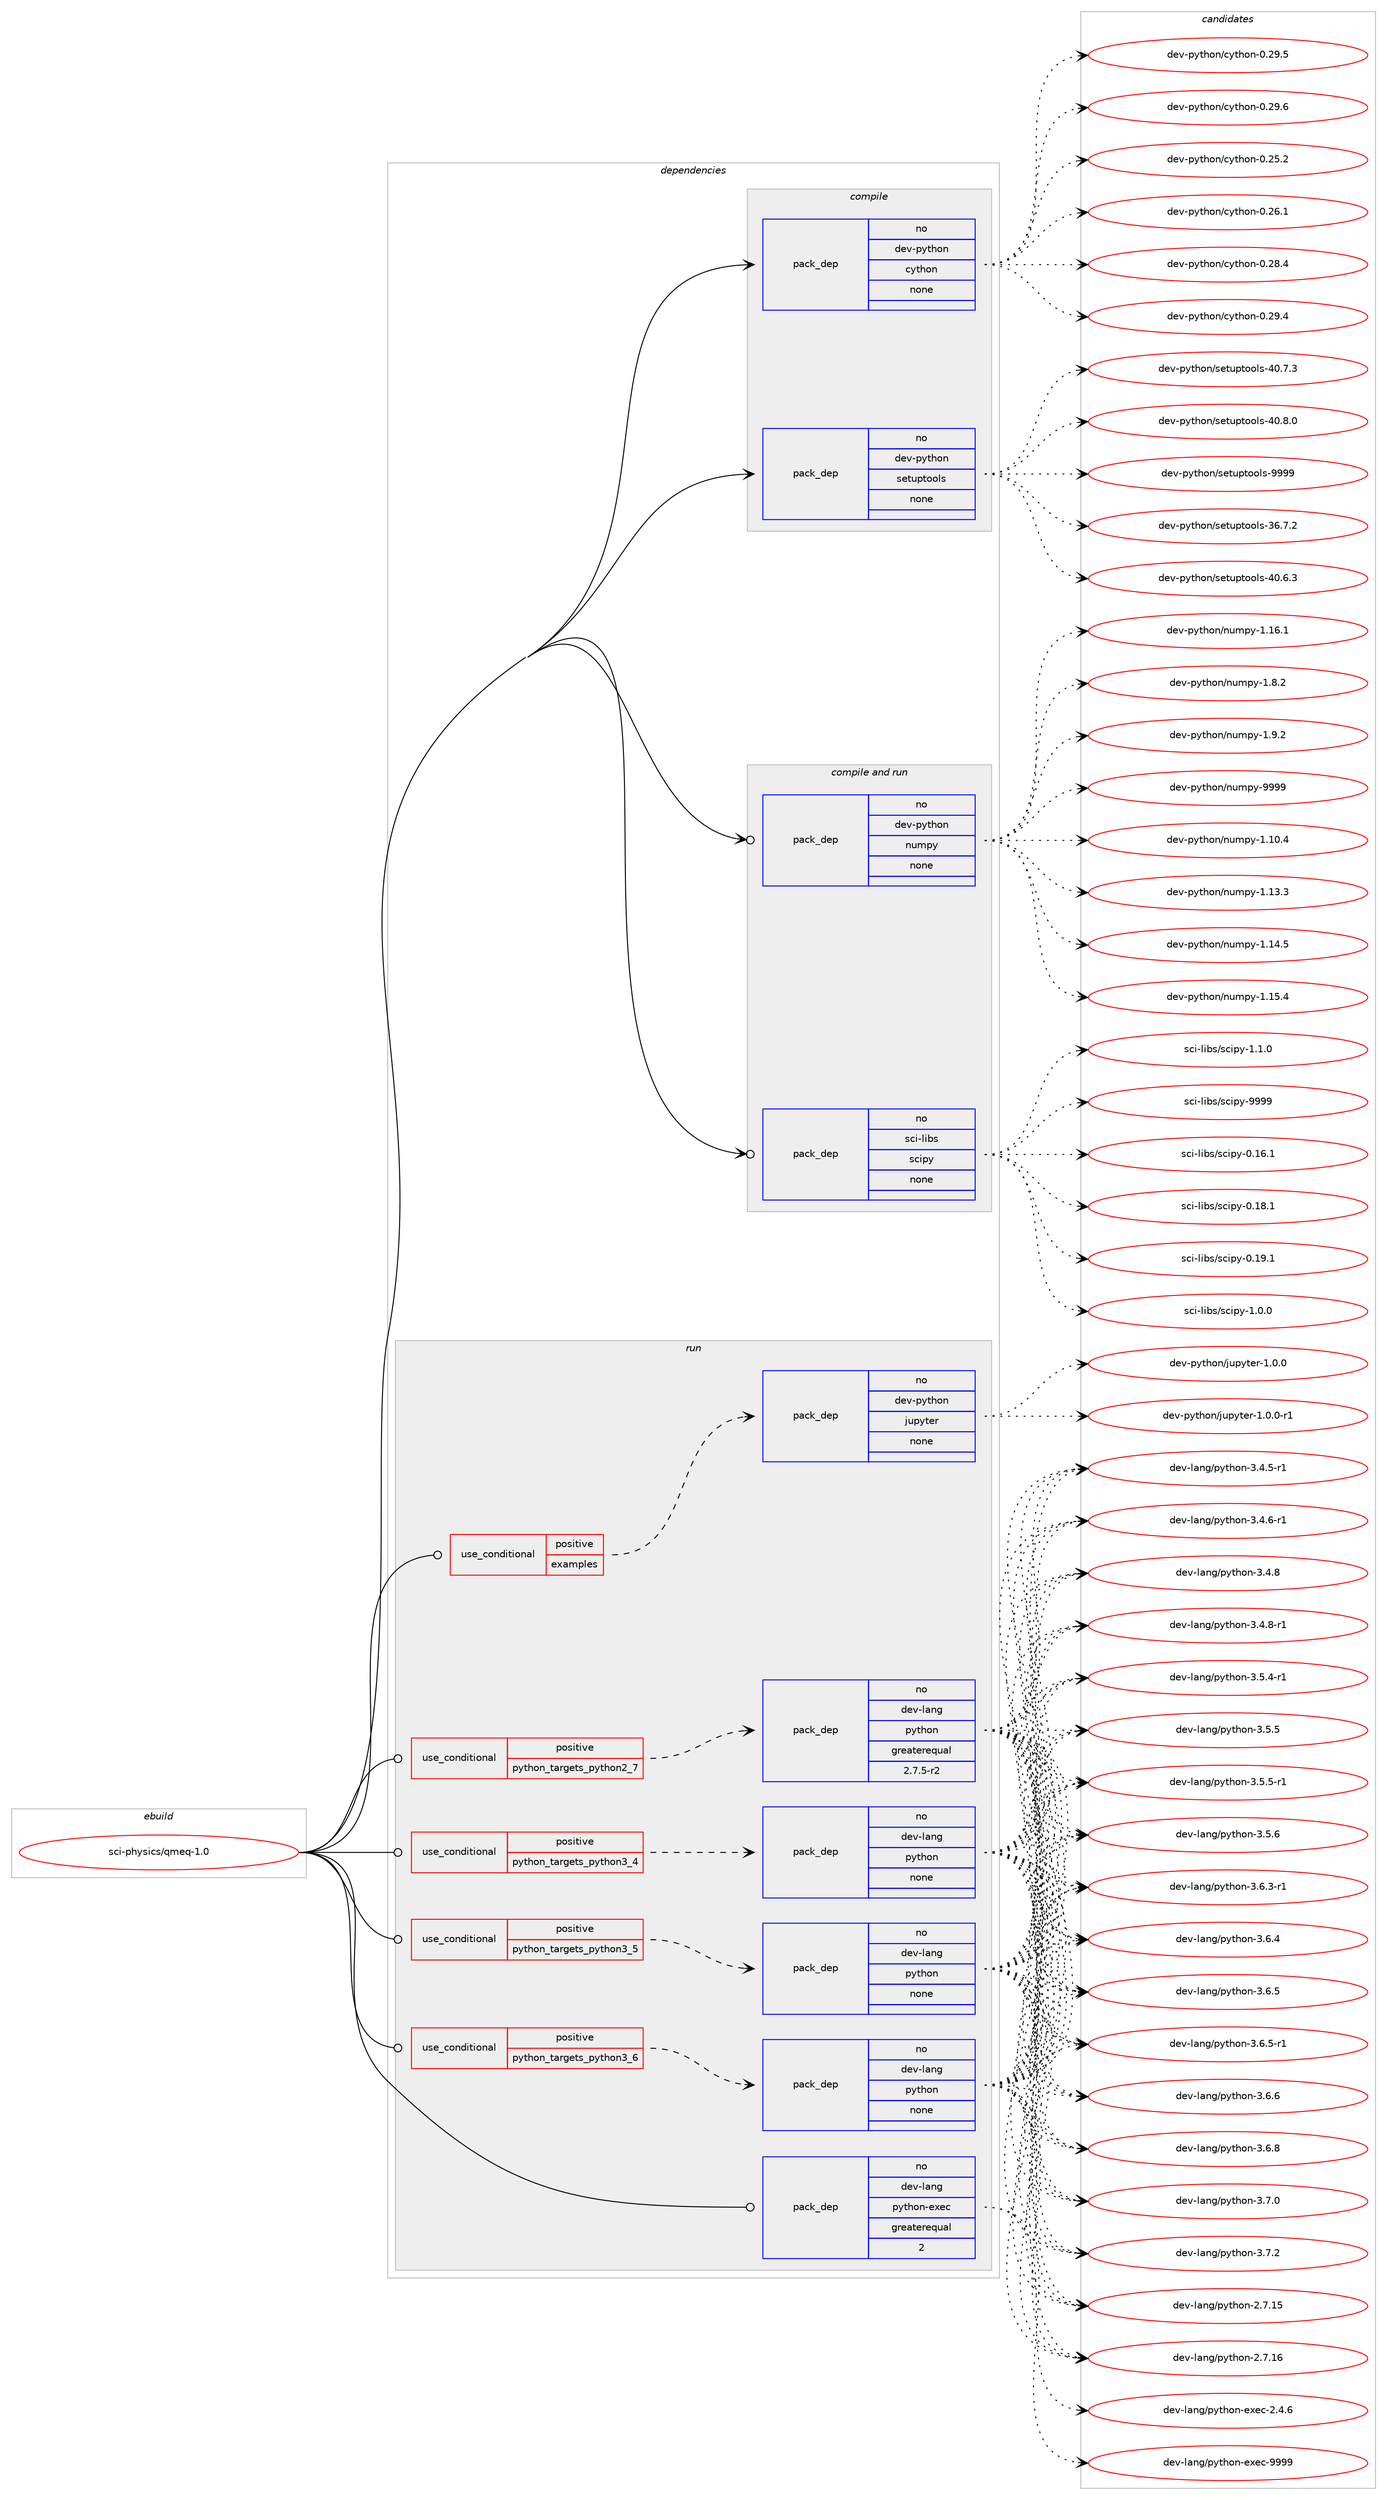 digraph prolog {

# *************
# Graph options
# *************

newrank=true;
concentrate=true;
compound=true;
graph [rankdir=LR,fontname=Helvetica,fontsize=10,ranksep=1.5];#, ranksep=2.5, nodesep=0.2];
edge  [arrowhead=vee];
node  [fontname=Helvetica,fontsize=10];

# **********
# The ebuild
# **********

subgraph cluster_leftcol {
color=gray;
rank=same;
label=<<i>ebuild</i>>;
id [label="sci-physics/qmeq-1.0", color=red, width=4, href="../sci-physics/qmeq-1.0.svg"];
}

# ****************
# The dependencies
# ****************

subgraph cluster_midcol {
color=gray;
label=<<i>dependencies</i>>;
subgraph cluster_compile {
fillcolor="#eeeeee";
style=filled;
label=<<i>compile</i>>;
subgraph pack1217880 {
dependency1700919 [label=<<TABLE BORDER="0" CELLBORDER="1" CELLSPACING="0" CELLPADDING="4" WIDTH="220"><TR><TD ROWSPAN="6" CELLPADDING="30">pack_dep</TD></TR><TR><TD WIDTH="110">no</TD></TR><TR><TD>dev-python</TD></TR><TR><TD>cython</TD></TR><TR><TD>none</TD></TR><TR><TD></TD></TR></TABLE>>, shape=none, color=blue];
}
id:e -> dependency1700919:w [weight=20,style="solid",arrowhead="vee"];
subgraph pack1217881 {
dependency1700920 [label=<<TABLE BORDER="0" CELLBORDER="1" CELLSPACING="0" CELLPADDING="4" WIDTH="220"><TR><TD ROWSPAN="6" CELLPADDING="30">pack_dep</TD></TR><TR><TD WIDTH="110">no</TD></TR><TR><TD>dev-python</TD></TR><TR><TD>setuptools</TD></TR><TR><TD>none</TD></TR><TR><TD></TD></TR></TABLE>>, shape=none, color=blue];
}
id:e -> dependency1700920:w [weight=20,style="solid",arrowhead="vee"];
}
subgraph cluster_compileandrun {
fillcolor="#eeeeee";
style=filled;
label=<<i>compile and run</i>>;
subgraph pack1217882 {
dependency1700921 [label=<<TABLE BORDER="0" CELLBORDER="1" CELLSPACING="0" CELLPADDING="4" WIDTH="220"><TR><TD ROWSPAN="6" CELLPADDING="30">pack_dep</TD></TR><TR><TD WIDTH="110">no</TD></TR><TR><TD>dev-python</TD></TR><TR><TD>numpy</TD></TR><TR><TD>none</TD></TR><TR><TD></TD></TR></TABLE>>, shape=none, color=blue];
}
id:e -> dependency1700921:w [weight=20,style="solid",arrowhead="odotvee"];
subgraph pack1217883 {
dependency1700922 [label=<<TABLE BORDER="0" CELLBORDER="1" CELLSPACING="0" CELLPADDING="4" WIDTH="220"><TR><TD ROWSPAN="6" CELLPADDING="30">pack_dep</TD></TR><TR><TD WIDTH="110">no</TD></TR><TR><TD>sci-libs</TD></TR><TR><TD>scipy</TD></TR><TR><TD>none</TD></TR><TR><TD></TD></TR></TABLE>>, shape=none, color=blue];
}
id:e -> dependency1700922:w [weight=20,style="solid",arrowhead="odotvee"];
}
subgraph cluster_run {
fillcolor="#eeeeee";
style=filled;
label=<<i>run</i>>;
subgraph cond455151 {
dependency1700923 [label=<<TABLE BORDER="0" CELLBORDER="1" CELLSPACING="0" CELLPADDING="4"><TR><TD ROWSPAN="3" CELLPADDING="10">use_conditional</TD></TR><TR><TD>positive</TD></TR><TR><TD>examples</TD></TR></TABLE>>, shape=none, color=red];
subgraph pack1217884 {
dependency1700924 [label=<<TABLE BORDER="0" CELLBORDER="1" CELLSPACING="0" CELLPADDING="4" WIDTH="220"><TR><TD ROWSPAN="6" CELLPADDING="30">pack_dep</TD></TR><TR><TD WIDTH="110">no</TD></TR><TR><TD>dev-python</TD></TR><TR><TD>jupyter</TD></TR><TR><TD>none</TD></TR><TR><TD></TD></TR></TABLE>>, shape=none, color=blue];
}
dependency1700923:e -> dependency1700924:w [weight=20,style="dashed",arrowhead="vee"];
}
id:e -> dependency1700923:w [weight=20,style="solid",arrowhead="odot"];
subgraph cond455152 {
dependency1700925 [label=<<TABLE BORDER="0" CELLBORDER="1" CELLSPACING="0" CELLPADDING="4"><TR><TD ROWSPAN="3" CELLPADDING="10">use_conditional</TD></TR><TR><TD>positive</TD></TR><TR><TD>python_targets_python2_7</TD></TR></TABLE>>, shape=none, color=red];
subgraph pack1217885 {
dependency1700926 [label=<<TABLE BORDER="0" CELLBORDER="1" CELLSPACING="0" CELLPADDING="4" WIDTH="220"><TR><TD ROWSPAN="6" CELLPADDING="30">pack_dep</TD></TR><TR><TD WIDTH="110">no</TD></TR><TR><TD>dev-lang</TD></TR><TR><TD>python</TD></TR><TR><TD>greaterequal</TD></TR><TR><TD>2.7.5-r2</TD></TR></TABLE>>, shape=none, color=blue];
}
dependency1700925:e -> dependency1700926:w [weight=20,style="dashed",arrowhead="vee"];
}
id:e -> dependency1700925:w [weight=20,style="solid",arrowhead="odot"];
subgraph cond455153 {
dependency1700927 [label=<<TABLE BORDER="0" CELLBORDER="1" CELLSPACING="0" CELLPADDING="4"><TR><TD ROWSPAN="3" CELLPADDING="10">use_conditional</TD></TR><TR><TD>positive</TD></TR><TR><TD>python_targets_python3_4</TD></TR></TABLE>>, shape=none, color=red];
subgraph pack1217886 {
dependency1700928 [label=<<TABLE BORDER="0" CELLBORDER="1" CELLSPACING="0" CELLPADDING="4" WIDTH="220"><TR><TD ROWSPAN="6" CELLPADDING="30">pack_dep</TD></TR><TR><TD WIDTH="110">no</TD></TR><TR><TD>dev-lang</TD></TR><TR><TD>python</TD></TR><TR><TD>none</TD></TR><TR><TD></TD></TR></TABLE>>, shape=none, color=blue];
}
dependency1700927:e -> dependency1700928:w [weight=20,style="dashed",arrowhead="vee"];
}
id:e -> dependency1700927:w [weight=20,style="solid",arrowhead="odot"];
subgraph cond455154 {
dependency1700929 [label=<<TABLE BORDER="0" CELLBORDER="1" CELLSPACING="0" CELLPADDING="4"><TR><TD ROWSPAN="3" CELLPADDING="10">use_conditional</TD></TR><TR><TD>positive</TD></TR><TR><TD>python_targets_python3_5</TD></TR></TABLE>>, shape=none, color=red];
subgraph pack1217887 {
dependency1700930 [label=<<TABLE BORDER="0" CELLBORDER="1" CELLSPACING="0" CELLPADDING="4" WIDTH="220"><TR><TD ROWSPAN="6" CELLPADDING="30">pack_dep</TD></TR><TR><TD WIDTH="110">no</TD></TR><TR><TD>dev-lang</TD></TR><TR><TD>python</TD></TR><TR><TD>none</TD></TR><TR><TD></TD></TR></TABLE>>, shape=none, color=blue];
}
dependency1700929:e -> dependency1700930:w [weight=20,style="dashed",arrowhead="vee"];
}
id:e -> dependency1700929:w [weight=20,style="solid",arrowhead="odot"];
subgraph cond455155 {
dependency1700931 [label=<<TABLE BORDER="0" CELLBORDER="1" CELLSPACING="0" CELLPADDING="4"><TR><TD ROWSPAN="3" CELLPADDING="10">use_conditional</TD></TR><TR><TD>positive</TD></TR><TR><TD>python_targets_python3_6</TD></TR></TABLE>>, shape=none, color=red];
subgraph pack1217888 {
dependency1700932 [label=<<TABLE BORDER="0" CELLBORDER="1" CELLSPACING="0" CELLPADDING="4" WIDTH="220"><TR><TD ROWSPAN="6" CELLPADDING="30">pack_dep</TD></TR><TR><TD WIDTH="110">no</TD></TR><TR><TD>dev-lang</TD></TR><TR><TD>python</TD></TR><TR><TD>none</TD></TR><TR><TD></TD></TR></TABLE>>, shape=none, color=blue];
}
dependency1700931:e -> dependency1700932:w [weight=20,style="dashed",arrowhead="vee"];
}
id:e -> dependency1700931:w [weight=20,style="solid",arrowhead="odot"];
subgraph pack1217889 {
dependency1700933 [label=<<TABLE BORDER="0" CELLBORDER="1" CELLSPACING="0" CELLPADDING="4" WIDTH="220"><TR><TD ROWSPAN="6" CELLPADDING="30">pack_dep</TD></TR><TR><TD WIDTH="110">no</TD></TR><TR><TD>dev-lang</TD></TR><TR><TD>python-exec</TD></TR><TR><TD>greaterequal</TD></TR><TR><TD>2</TD></TR></TABLE>>, shape=none, color=blue];
}
id:e -> dependency1700933:w [weight=20,style="solid",arrowhead="odot"];
}
}

# **************
# The candidates
# **************

subgraph cluster_choices {
rank=same;
color=gray;
label=<<i>candidates</i>>;

subgraph choice1217880 {
color=black;
nodesep=1;
choice10010111845112121116104111110479912111610411111045484650534650 [label="dev-python/cython-0.25.2", color=red, width=4,href="../dev-python/cython-0.25.2.svg"];
choice10010111845112121116104111110479912111610411111045484650544649 [label="dev-python/cython-0.26.1", color=red, width=4,href="../dev-python/cython-0.26.1.svg"];
choice10010111845112121116104111110479912111610411111045484650564652 [label="dev-python/cython-0.28.4", color=red, width=4,href="../dev-python/cython-0.28.4.svg"];
choice10010111845112121116104111110479912111610411111045484650574652 [label="dev-python/cython-0.29.4", color=red, width=4,href="../dev-python/cython-0.29.4.svg"];
choice10010111845112121116104111110479912111610411111045484650574653 [label="dev-python/cython-0.29.5", color=red, width=4,href="../dev-python/cython-0.29.5.svg"];
choice10010111845112121116104111110479912111610411111045484650574654 [label="dev-python/cython-0.29.6", color=red, width=4,href="../dev-python/cython-0.29.6.svg"];
dependency1700919:e -> choice10010111845112121116104111110479912111610411111045484650534650:w [style=dotted,weight="100"];
dependency1700919:e -> choice10010111845112121116104111110479912111610411111045484650544649:w [style=dotted,weight="100"];
dependency1700919:e -> choice10010111845112121116104111110479912111610411111045484650564652:w [style=dotted,weight="100"];
dependency1700919:e -> choice10010111845112121116104111110479912111610411111045484650574652:w [style=dotted,weight="100"];
dependency1700919:e -> choice10010111845112121116104111110479912111610411111045484650574653:w [style=dotted,weight="100"];
dependency1700919:e -> choice10010111845112121116104111110479912111610411111045484650574654:w [style=dotted,weight="100"];
}
subgraph choice1217881 {
color=black;
nodesep=1;
choice100101118451121211161041111104711510111611711211611111110811545515446554650 [label="dev-python/setuptools-36.7.2", color=red, width=4,href="../dev-python/setuptools-36.7.2.svg"];
choice100101118451121211161041111104711510111611711211611111110811545524846544651 [label="dev-python/setuptools-40.6.3", color=red, width=4,href="../dev-python/setuptools-40.6.3.svg"];
choice100101118451121211161041111104711510111611711211611111110811545524846554651 [label="dev-python/setuptools-40.7.3", color=red, width=4,href="../dev-python/setuptools-40.7.3.svg"];
choice100101118451121211161041111104711510111611711211611111110811545524846564648 [label="dev-python/setuptools-40.8.0", color=red, width=4,href="../dev-python/setuptools-40.8.0.svg"];
choice10010111845112121116104111110471151011161171121161111111081154557575757 [label="dev-python/setuptools-9999", color=red, width=4,href="../dev-python/setuptools-9999.svg"];
dependency1700920:e -> choice100101118451121211161041111104711510111611711211611111110811545515446554650:w [style=dotted,weight="100"];
dependency1700920:e -> choice100101118451121211161041111104711510111611711211611111110811545524846544651:w [style=dotted,weight="100"];
dependency1700920:e -> choice100101118451121211161041111104711510111611711211611111110811545524846554651:w [style=dotted,weight="100"];
dependency1700920:e -> choice100101118451121211161041111104711510111611711211611111110811545524846564648:w [style=dotted,weight="100"];
dependency1700920:e -> choice10010111845112121116104111110471151011161171121161111111081154557575757:w [style=dotted,weight="100"];
}
subgraph choice1217882 {
color=black;
nodesep=1;
choice100101118451121211161041111104711011710911212145494649484652 [label="dev-python/numpy-1.10.4", color=red, width=4,href="../dev-python/numpy-1.10.4.svg"];
choice100101118451121211161041111104711011710911212145494649514651 [label="dev-python/numpy-1.13.3", color=red, width=4,href="../dev-python/numpy-1.13.3.svg"];
choice100101118451121211161041111104711011710911212145494649524653 [label="dev-python/numpy-1.14.5", color=red, width=4,href="../dev-python/numpy-1.14.5.svg"];
choice100101118451121211161041111104711011710911212145494649534652 [label="dev-python/numpy-1.15.4", color=red, width=4,href="../dev-python/numpy-1.15.4.svg"];
choice100101118451121211161041111104711011710911212145494649544649 [label="dev-python/numpy-1.16.1", color=red, width=4,href="../dev-python/numpy-1.16.1.svg"];
choice1001011184511212111610411111047110117109112121454946564650 [label="dev-python/numpy-1.8.2", color=red, width=4,href="../dev-python/numpy-1.8.2.svg"];
choice1001011184511212111610411111047110117109112121454946574650 [label="dev-python/numpy-1.9.2", color=red, width=4,href="../dev-python/numpy-1.9.2.svg"];
choice10010111845112121116104111110471101171091121214557575757 [label="dev-python/numpy-9999", color=red, width=4,href="../dev-python/numpy-9999.svg"];
dependency1700921:e -> choice100101118451121211161041111104711011710911212145494649484652:w [style=dotted,weight="100"];
dependency1700921:e -> choice100101118451121211161041111104711011710911212145494649514651:w [style=dotted,weight="100"];
dependency1700921:e -> choice100101118451121211161041111104711011710911212145494649524653:w [style=dotted,weight="100"];
dependency1700921:e -> choice100101118451121211161041111104711011710911212145494649534652:w [style=dotted,weight="100"];
dependency1700921:e -> choice100101118451121211161041111104711011710911212145494649544649:w [style=dotted,weight="100"];
dependency1700921:e -> choice1001011184511212111610411111047110117109112121454946564650:w [style=dotted,weight="100"];
dependency1700921:e -> choice1001011184511212111610411111047110117109112121454946574650:w [style=dotted,weight="100"];
dependency1700921:e -> choice10010111845112121116104111110471101171091121214557575757:w [style=dotted,weight="100"];
}
subgraph choice1217883 {
color=black;
nodesep=1;
choice115991054510810598115471159910511212145484649544649 [label="sci-libs/scipy-0.16.1", color=red, width=4,href="../sci-libs/scipy-0.16.1.svg"];
choice115991054510810598115471159910511212145484649564649 [label="sci-libs/scipy-0.18.1", color=red, width=4,href="../sci-libs/scipy-0.18.1.svg"];
choice115991054510810598115471159910511212145484649574649 [label="sci-libs/scipy-0.19.1", color=red, width=4,href="../sci-libs/scipy-0.19.1.svg"];
choice1159910545108105981154711599105112121454946484648 [label="sci-libs/scipy-1.0.0", color=red, width=4,href="../sci-libs/scipy-1.0.0.svg"];
choice1159910545108105981154711599105112121454946494648 [label="sci-libs/scipy-1.1.0", color=red, width=4,href="../sci-libs/scipy-1.1.0.svg"];
choice11599105451081059811547115991051121214557575757 [label="sci-libs/scipy-9999", color=red, width=4,href="../sci-libs/scipy-9999.svg"];
dependency1700922:e -> choice115991054510810598115471159910511212145484649544649:w [style=dotted,weight="100"];
dependency1700922:e -> choice115991054510810598115471159910511212145484649564649:w [style=dotted,weight="100"];
dependency1700922:e -> choice115991054510810598115471159910511212145484649574649:w [style=dotted,weight="100"];
dependency1700922:e -> choice1159910545108105981154711599105112121454946484648:w [style=dotted,weight="100"];
dependency1700922:e -> choice1159910545108105981154711599105112121454946494648:w [style=dotted,weight="100"];
dependency1700922:e -> choice11599105451081059811547115991051121214557575757:w [style=dotted,weight="100"];
}
subgraph choice1217884 {
color=black;
nodesep=1;
choice1001011184511212111610411111047106117112121116101114454946484648 [label="dev-python/jupyter-1.0.0", color=red, width=4,href="../dev-python/jupyter-1.0.0.svg"];
choice10010111845112121116104111110471061171121211161011144549464846484511449 [label="dev-python/jupyter-1.0.0-r1", color=red, width=4,href="../dev-python/jupyter-1.0.0-r1.svg"];
dependency1700924:e -> choice1001011184511212111610411111047106117112121116101114454946484648:w [style=dotted,weight="100"];
dependency1700924:e -> choice10010111845112121116104111110471061171121211161011144549464846484511449:w [style=dotted,weight="100"];
}
subgraph choice1217885 {
color=black;
nodesep=1;
choice10010111845108971101034711212111610411111045504655464953 [label="dev-lang/python-2.7.15", color=red, width=4,href="../dev-lang/python-2.7.15.svg"];
choice10010111845108971101034711212111610411111045504655464954 [label="dev-lang/python-2.7.16", color=red, width=4,href="../dev-lang/python-2.7.16.svg"];
choice1001011184510897110103471121211161041111104551465246534511449 [label="dev-lang/python-3.4.5-r1", color=red, width=4,href="../dev-lang/python-3.4.5-r1.svg"];
choice1001011184510897110103471121211161041111104551465246544511449 [label="dev-lang/python-3.4.6-r1", color=red, width=4,href="../dev-lang/python-3.4.6-r1.svg"];
choice100101118451089711010347112121116104111110455146524656 [label="dev-lang/python-3.4.8", color=red, width=4,href="../dev-lang/python-3.4.8.svg"];
choice1001011184510897110103471121211161041111104551465246564511449 [label="dev-lang/python-3.4.8-r1", color=red, width=4,href="../dev-lang/python-3.4.8-r1.svg"];
choice1001011184510897110103471121211161041111104551465346524511449 [label="dev-lang/python-3.5.4-r1", color=red, width=4,href="../dev-lang/python-3.5.4-r1.svg"];
choice100101118451089711010347112121116104111110455146534653 [label="dev-lang/python-3.5.5", color=red, width=4,href="../dev-lang/python-3.5.5.svg"];
choice1001011184510897110103471121211161041111104551465346534511449 [label="dev-lang/python-3.5.5-r1", color=red, width=4,href="../dev-lang/python-3.5.5-r1.svg"];
choice100101118451089711010347112121116104111110455146534654 [label="dev-lang/python-3.5.6", color=red, width=4,href="../dev-lang/python-3.5.6.svg"];
choice1001011184510897110103471121211161041111104551465446514511449 [label="dev-lang/python-3.6.3-r1", color=red, width=4,href="../dev-lang/python-3.6.3-r1.svg"];
choice100101118451089711010347112121116104111110455146544652 [label="dev-lang/python-3.6.4", color=red, width=4,href="../dev-lang/python-3.6.4.svg"];
choice100101118451089711010347112121116104111110455146544653 [label="dev-lang/python-3.6.5", color=red, width=4,href="../dev-lang/python-3.6.5.svg"];
choice1001011184510897110103471121211161041111104551465446534511449 [label="dev-lang/python-3.6.5-r1", color=red, width=4,href="../dev-lang/python-3.6.5-r1.svg"];
choice100101118451089711010347112121116104111110455146544654 [label="dev-lang/python-3.6.6", color=red, width=4,href="../dev-lang/python-3.6.6.svg"];
choice100101118451089711010347112121116104111110455146544656 [label="dev-lang/python-3.6.8", color=red, width=4,href="../dev-lang/python-3.6.8.svg"];
choice100101118451089711010347112121116104111110455146554648 [label="dev-lang/python-3.7.0", color=red, width=4,href="../dev-lang/python-3.7.0.svg"];
choice100101118451089711010347112121116104111110455146554650 [label="dev-lang/python-3.7.2", color=red, width=4,href="../dev-lang/python-3.7.2.svg"];
dependency1700926:e -> choice10010111845108971101034711212111610411111045504655464953:w [style=dotted,weight="100"];
dependency1700926:e -> choice10010111845108971101034711212111610411111045504655464954:w [style=dotted,weight="100"];
dependency1700926:e -> choice1001011184510897110103471121211161041111104551465246534511449:w [style=dotted,weight="100"];
dependency1700926:e -> choice1001011184510897110103471121211161041111104551465246544511449:w [style=dotted,weight="100"];
dependency1700926:e -> choice100101118451089711010347112121116104111110455146524656:w [style=dotted,weight="100"];
dependency1700926:e -> choice1001011184510897110103471121211161041111104551465246564511449:w [style=dotted,weight="100"];
dependency1700926:e -> choice1001011184510897110103471121211161041111104551465346524511449:w [style=dotted,weight="100"];
dependency1700926:e -> choice100101118451089711010347112121116104111110455146534653:w [style=dotted,weight="100"];
dependency1700926:e -> choice1001011184510897110103471121211161041111104551465346534511449:w [style=dotted,weight="100"];
dependency1700926:e -> choice100101118451089711010347112121116104111110455146534654:w [style=dotted,weight="100"];
dependency1700926:e -> choice1001011184510897110103471121211161041111104551465446514511449:w [style=dotted,weight="100"];
dependency1700926:e -> choice100101118451089711010347112121116104111110455146544652:w [style=dotted,weight="100"];
dependency1700926:e -> choice100101118451089711010347112121116104111110455146544653:w [style=dotted,weight="100"];
dependency1700926:e -> choice1001011184510897110103471121211161041111104551465446534511449:w [style=dotted,weight="100"];
dependency1700926:e -> choice100101118451089711010347112121116104111110455146544654:w [style=dotted,weight="100"];
dependency1700926:e -> choice100101118451089711010347112121116104111110455146544656:w [style=dotted,weight="100"];
dependency1700926:e -> choice100101118451089711010347112121116104111110455146554648:w [style=dotted,weight="100"];
dependency1700926:e -> choice100101118451089711010347112121116104111110455146554650:w [style=dotted,weight="100"];
}
subgraph choice1217886 {
color=black;
nodesep=1;
choice10010111845108971101034711212111610411111045504655464953 [label="dev-lang/python-2.7.15", color=red, width=4,href="../dev-lang/python-2.7.15.svg"];
choice10010111845108971101034711212111610411111045504655464954 [label="dev-lang/python-2.7.16", color=red, width=4,href="../dev-lang/python-2.7.16.svg"];
choice1001011184510897110103471121211161041111104551465246534511449 [label="dev-lang/python-3.4.5-r1", color=red, width=4,href="../dev-lang/python-3.4.5-r1.svg"];
choice1001011184510897110103471121211161041111104551465246544511449 [label="dev-lang/python-3.4.6-r1", color=red, width=4,href="../dev-lang/python-3.4.6-r1.svg"];
choice100101118451089711010347112121116104111110455146524656 [label="dev-lang/python-3.4.8", color=red, width=4,href="../dev-lang/python-3.4.8.svg"];
choice1001011184510897110103471121211161041111104551465246564511449 [label="dev-lang/python-3.4.8-r1", color=red, width=4,href="../dev-lang/python-3.4.8-r1.svg"];
choice1001011184510897110103471121211161041111104551465346524511449 [label="dev-lang/python-3.5.4-r1", color=red, width=4,href="../dev-lang/python-3.5.4-r1.svg"];
choice100101118451089711010347112121116104111110455146534653 [label="dev-lang/python-3.5.5", color=red, width=4,href="../dev-lang/python-3.5.5.svg"];
choice1001011184510897110103471121211161041111104551465346534511449 [label="dev-lang/python-3.5.5-r1", color=red, width=4,href="../dev-lang/python-3.5.5-r1.svg"];
choice100101118451089711010347112121116104111110455146534654 [label="dev-lang/python-3.5.6", color=red, width=4,href="../dev-lang/python-3.5.6.svg"];
choice1001011184510897110103471121211161041111104551465446514511449 [label="dev-lang/python-3.6.3-r1", color=red, width=4,href="../dev-lang/python-3.6.3-r1.svg"];
choice100101118451089711010347112121116104111110455146544652 [label="dev-lang/python-3.6.4", color=red, width=4,href="../dev-lang/python-3.6.4.svg"];
choice100101118451089711010347112121116104111110455146544653 [label="dev-lang/python-3.6.5", color=red, width=4,href="../dev-lang/python-3.6.5.svg"];
choice1001011184510897110103471121211161041111104551465446534511449 [label="dev-lang/python-3.6.5-r1", color=red, width=4,href="../dev-lang/python-3.6.5-r1.svg"];
choice100101118451089711010347112121116104111110455146544654 [label="dev-lang/python-3.6.6", color=red, width=4,href="../dev-lang/python-3.6.6.svg"];
choice100101118451089711010347112121116104111110455146544656 [label="dev-lang/python-3.6.8", color=red, width=4,href="../dev-lang/python-3.6.8.svg"];
choice100101118451089711010347112121116104111110455146554648 [label="dev-lang/python-3.7.0", color=red, width=4,href="../dev-lang/python-3.7.0.svg"];
choice100101118451089711010347112121116104111110455146554650 [label="dev-lang/python-3.7.2", color=red, width=4,href="../dev-lang/python-3.7.2.svg"];
dependency1700928:e -> choice10010111845108971101034711212111610411111045504655464953:w [style=dotted,weight="100"];
dependency1700928:e -> choice10010111845108971101034711212111610411111045504655464954:w [style=dotted,weight="100"];
dependency1700928:e -> choice1001011184510897110103471121211161041111104551465246534511449:w [style=dotted,weight="100"];
dependency1700928:e -> choice1001011184510897110103471121211161041111104551465246544511449:w [style=dotted,weight="100"];
dependency1700928:e -> choice100101118451089711010347112121116104111110455146524656:w [style=dotted,weight="100"];
dependency1700928:e -> choice1001011184510897110103471121211161041111104551465246564511449:w [style=dotted,weight="100"];
dependency1700928:e -> choice1001011184510897110103471121211161041111104551465346524511449:w [style=dotted,weight="100"];
dependency1700928:e -> choice100101118451089711010347112121116104111110455146534653:w [style=dotted,weight="100"];
dependency1700928:e -> choice1001011184510897110103471121211161041111104551465346534511449:w [style=dotted,weight="100"];
dependency1700928:e -> choice100101118451089711010347112121116104111110455146534654:w [style=dotted,weight="100"];
dependency1700928:e -> choice1001011184510897110103471121211161041111104551465446514511449:w [style=dotted,weight="100"];
dependency1700928:e -> choice100101118451089711010347112121116104111110455146544652:w [style=dotted,weight="100"];
dependency1700928:e -> choice100101118451089711010347112121116104111110455146544653:w [style=dotted,weight="100"];
dependency1700928:e -> choice1001011184510897110103471121211161041111104551465446534511449:w [style=dotted,weight="100"];
dependency1700928:e -> choice100101118451089711010347112121116104111110455146544654:w [style=dotted,weight="100"];
dependency1700928:e -> choice100101118451089711010347112121116104111110455146544656:w [style=dotted,weight="100"];
dependency1700928:e -> choice100101118451089711010347112121116104111110455146554648:w [style=dotted,weight="100"];
dependency1700928:e -> choice100101118451089711010347112121116104111110455146554650:w [style=dotted,weight="100"];
}
subgraph choice1217887 {
color=black;
nodesep=1;
choice10010111845108971101034711212111610411111045504655464953 [label="dev-lang/python-2.7.15", color=red, width=4,href="../dev-lang/python-2.7.15.svg"];
choice10010111845108971101034711212111610411111045504655464954 [label="dev-lang/python-2.7.16", color=red, width=4,href="../dev-lang/python-2.7.16.svg"];
choice1001011184510897110103471121211161041111104551465246534511449 [label="dev-lang/python-3.4.5-r1", color=red, width=4,href="../dev-lang/python-3.4.5-r1.svg"];
choice1001011184510897110103471121211161041111104551465246544511449 [label="dev-lang/python-3.4.6-r1", color=red, width=4,href="../dev-lang/python-3.4.6-r1.svg"];
choice100101118451089711010347112121116104111110455146524656 [label="dev-lang/python-3.4.8", color=red, width=4,href="../dev-lang/python-3.4.8.svg"];
choice1001011184510897110103471121211161041111104551465246564511449 [label="dev-lang/python-3.4.8-r1", color=red, width=4,href="../dev-lang/python-3.4.8-r1.svg"];
choice1001011184510897110103471121211161041111104551465346524511449 [label="dev-lang/python-3.5.4-r1", color=red, width=4,href="../dev-lang/python-3.5.4-r1.svg"];
choice100101118451089711010347112121116104111110455146534653 [label="dev-lang/python-3.5.5", color=red, width=4,href="../dev-lang/python-3.5.5.svg"];
choice1001011184510897110103471121211161041111104551465346534511449 [label="dev-lang/python-3.5.5-r1", color=red, width=4,href="../dev-lang/python-3.5.5-r1.svg"];
choice100101118451089711010347112121116104111110455146534654 [label="dev-lang/python-3.5.6", color=red, width=4,href="../dev-lang/python-3.5.6.svg"];
choice1001011184510897110103471121211161041111104551465446514511449 [label="dev-lang/python-3.6.3-r1", color=red, width=4,href="../dev-lang/python-3.6.3-r1.svg"];
choice100101118451089711010347112121116104111110455146544652 [label="dev-lang/python-3.6.4", color=red, width=4,href="../dev-lang/python-3.6.4.svg"];
choice100101118451089711010347112121116104111110455146544653 [label="dev-lang/python-3.6.5", color=red, width=4,href="../dev-lang/python-3.6.5.svg"];
choice1001011184510897110103471121211161041111104551465446534511449 [label="dev-lang/python-3.6.5-r1", color=red, width=4,href="../dev-lang/python-3.6.5-r1.svg"];
choice100101118451089711010347112121116104111110455146544654 [label="dev-lang/python-3.6.6", color=red, width=4,href="../dev-lang/python-3.6.6.svg"];
choice100101118451089711010347112121116104111110455146544656 [label="dev-lang/python-3.6.8", color=red, width=4,href="../dev-lang/python-3.6.8.svg"];
choice100101118451089711010347112121116104111110455146554648 [label="dev-lang/python-3.7.0", color=red, width=4,href="../dev-lang/python-3.7.0.svg"];
choice100101118451089711010347112121116104111110455146554650 [label="dev-lang/python-3.7.2", color=red, width=4,href="../dev-lang/python-3.7.2.svg"];
dependency1700930:e -> choice10010111845108971101034711212111610411111045504655464953:w [style=dotted,weight="100"];
dependency1700930:e -> choice10010111845108971101034711212111610411111045504655464954:w [style=dotted,weight="100"];
dependency1700930:e -> choice1001011184510897110103471121211161041111104551465246534511449:w [style=dotted,weight="100"];
dependency1700930:e -> choice1001011184510897110103471121211161041111104551465246544511449:w [style=dotted,weight="100"];
dependency1700930:e -> choice100101118451089711010347112121116104111110455146524656:w [style=dotted,weight="100"];
dependency1700930:e -> choice1001011184510897110103471121211161041111104551465246564511449:w [style=dotted,weight="100"];
dependency1700930:e -> choice1001011184510897110103471121211161041111104551465346524511449:w [style=dotted,weight="100"];
dependency1700930:e -> choice100101118451089711010347112121116104111110455146534653:w [style=dotted,weight="100"];
dependency1700930:e -> choice1001011184510897110103471121211161041111104551465346534511449:w [style=dotted,weight="100"];
dependency1700930:e -> choice100101118451089711010347112121116104111110455146534654:w [style=dotted,weight="100"];
dependency1700930:e -> choice1001011184510897110103471121211161041111104551465446514511449:w [style=dotted,weight="100"];
dependency1700930:e -> choice100101118451089711010347112121116104111110455146544652:w [style=dotted,weight="100"];
dependency1700930:e -> choice100101118451089711010347112121116104111110455146544653:w [style=dotted,weight="100"];
dependency1700930:e -> choice1001011184510897110103471121211161041111104551465446534511449:w [style=dotted,weight="100"];
dependency1700930:e -> choice100101118451089711010347112121116104111110455146544654:w [style=dotted,weight="100"];
dependency1700930:e -> choice100101118451089711010347112121116104111110455146544656:w [style=dotted,weight="100"];
dependency1700930:e -> choice100101118451089711010347112121116104111110455146554648:w [style=dotted,weight="100"];
dependency1700930:e -> choice100101118451089711010347112121116104111110455146554650:w [style=dotted,weight="100"];
}
subgraph choice1217888 {
color=black;
nodesep=1;
choice10010111845108971101034711212111610411111045504655464953 [label="dev-lang/python-2.7.15", color=red, width=4,href="../dev-lang/python-2.7.15.svg"];
choice10010111845108971101034711212111610411111045504655464954 [label="dev-lang/python-2.7.16", color=red, width=4,href="../dev-lang/python-2.7.16.svg"];
choice1001011184510897110103471121211161041111104551465246534511449 [label="dev-lang/python-3.4.5-r1", color=red, width=4,href="../dev-lang/python-3.4.5-r1.svg"];
choice1001011184510897110103471121211161041111104551465246544511449 [label="dev-lang/python-3.4.6-r1", color=red, width=4,href="../dev-lang/python-3.4.6-r1.svg"];
choice100101118451089711010347112121116104111110455146524656 [label="dev-lang/python-3.4.8", color=red, width=4,href="../dev-lang/python-3.4.8.svg"];
choice1001011184510897110103471121211161041111104551465246564511449 [label="dev-lang/python-3.4.8-r1", color=red, width=4,href="../dev-lang/python-3.4.8-r1.svg"];
choice1001011184510897110103471121211161041111104551465346524511449 [label="dev-lang/python-3.5.4-r1", color=red, width=4,href="../dev-lang/python-3.5.4-r1.svg"];
choice100101118451089711010347112121116104111110455146534653 [label="dev-lang/python-3.5.5", color=red, width=4,href="../dev-lang/python-3.5.5.svg"];
choice1001011184510897110103471121211161041111104551465346534511449 [label="dev-lang/python-3.5.5-r1", color=red, width=4,href="../dev-lang/python-3.5.5-r1.svg"];
choice100101118451089711010347112121116104111110455146534654 [label="dev-lang/python-3.5.6", color=red, width=4,href="../dev-lang/python-3.5.6.svg"];
choice1001011184510897110103471121211161041111104551465446514511449 [label="dev-lang/python-3.6.3-r1", color=red, width=4,href="../dev-lang/python-3.6.3-r1.svg"];
choice100101118451089711010347112121116104111110455146544652 [label="dev-lang/python-3.6.4", color=red, width=4,href="../dev-lang/python-3.6.4.svg"];
choice100101118451089711010347112121116104111110455146544653 [label="dev-lang/python-3.6.5", color=red, width=4,href="../dev-lang/python-3.6.5.svg"];
choice1001011184510897110103471121211161041111104551465446534511449 [label="dev-lang/python-3.6.5-r1", color=red, width=4,href="../dev-lang/python-3.6.5-r1.svg"];
choice100101118451089711010347112121116104111110455146544654 [label="dev-lang/python-3.6.6", color=red, width=4,href="../dev-lang/python-3.6.6.svg"];
choice100101118451089711010347112121116104111110455146544656 [label="dev-lang/python-3.6.8", color=red, width=4,href="../dev-lang/python-3.6.8.svg"];
choice100101118451089711010347112121116104111110455146554648 [label="dev-lang/python-3.7.0", color=red, width=4,href="../dev-lang/python-3.7.0.svg"];
choice100101118451089711010347112121116104111110455146554650 [label="dev-lang/python-3.7.2", color=red, width=4,href="../dev-lang/python-3.7.2.svg"];
dependency1700932:e -> choice10010111845108971101034711212111610411111045504655464953:w [style=dotted,weight="100"];
dependency1700932:e -> choice10010111845108971101034711212111610411111045504655464954:w [style=dotted,weight="100"];
dependency1700932:e -> choice1001011184510897110103471121211161041111104551465246534511449:w [style=dotted,weight="100"];
dependency1700932:e -> choice1001011184510897110103471121211161041111104551465246544511449:w [style=dotted,weight="100"];
dependency1700932:e -> choice100101118451089711010347112121116104111110455146524656:w [style=dotted,weight="100"];
dependency1700932:e -> choice1001011184510897110103471121211161041111104551465246564511449:w [style=dotted,weight="100"];
dependency1700932:e -> choice1001011184510897110103471121211161041111104551465346524511449:w [style=dotted,weight="100"];
dependency1700932:e -> choice100101118451089711010347112121116104111110455146534653:w [style=dotted,weight="100"];
dependency1700932:e -> choice1001011184510897110103471121211161041111104551465346534511449:w [style=dotted,weight="100"];
dependency1700932:e -> choice100101118451089711010347112121116104111110455146534654:w [style=dotted,weight="100"];
dependency1700932:e -> choice1001011184510897110103471121211161041111104551465446514511449:w [style=dotted,weight="100"];
dependency1700932:e -> choice100101118451089711010347112121116104111110455146544652:w [style=dotted,weight="100"];
dependency1700932:e -> choice100101118451089711010347112121116104111110455146544653:w [style=dotted,weight="100"];
dependency1700932:e -> choice1001011184510897110103471121211161041111104551465446534511449:w [style=dotted,weight="100"];
dependency1700932:e -> choice100101118451089711010347112121116104111110455146544654:w [style=dotted,weight="100"];
dependency1700932:e -> choice100101118451089711010347112121116104111110455146544656:w [style=dotted,weight="100"];
dependency1700932:e -> choice100101118451089711010347112121116104111110455146554648:w [style=dotted,weight="100"];
dependency1700932:e -> choice100101118451089711010347112121116104111110455146554650:w [style=dotted,weight="100"];
}
subgraph choice1217889 {
color=black;
nodesep=1;
choice1001011184510897110103471121211161041111104510112010199455046524654 [label="dev-lang/python-exec-2.4.6", color=red, width=4,href="../dev-lang/python-exec-2.4.6.svg"];
choice10010111845108971101034711212111610411111045101120101994557575757 [label="dev-lang/python-exec-9999", color=red, width=4,href="../dev-lang/python-exec-9999.svg"];
dependency1700933:e -> choice1001011184510897110103471121211161041111104510112010199455046524654:w [style=dotted,weight="100"];
dependency1700933:e -> choice10010111845108971101034711212111610411111045101120101994557575757:w [style=dotted,weight="100"];
}
}

}
